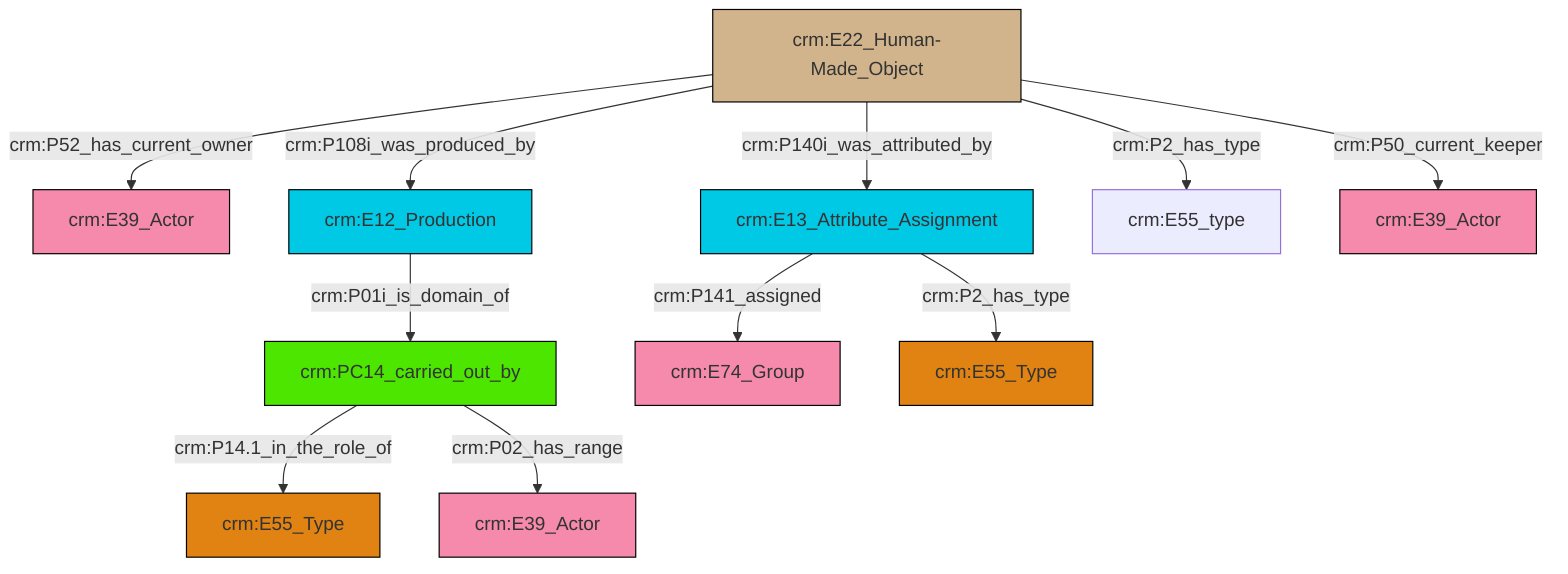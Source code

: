 graph TD
classDef Literal fill:#f2f2f2,stroke:#000000;
classDef CRM_Entity fill:#FFFFFF,stroke:#000000;
classDef Temporal_Entity fill:#00C9E6, stroke:#000000;
classDef Type fill:#E18312, stroke:#000000;
classDef Time-Span fill:#2C9C91, stroke:#000000;
classDef Appellation fill:#FFEB7F, stroke:#000000;
classDef Place fill:#008836, stroke:#000000;
classDef Persistent_Item fill:#B266B2, stroke:#000000;
classDef Conceptual_Object fill:#FFD700, stroke:#000000;
classDef Physical_Thing fill:#D2B48C, stroke:#000000;
classDef Actor fill:#f58aad, stroke:#000000;
classDef PC_Classes fill:#4ce600, stroke:#000000;
classDef Multi fill:#cccccc,stroke:#000000;

2["crm:E22_Human-Made_Object"]:::Physical_Thing -->|crm:P108i_was_produced_by| 3["crm:E12_Production"]:::Temporal_Entity
4["crm:PC14_carried_out_by"]:::PC_Classes -->|crm:P14.1_in_the_role_of| 5["crm:E55_Type"]:::Type
7["crm:E13_Attribute_Assignment"]:::Temporal_Entity -->|crm:P141_assigned| 8["crm:E74_Group"]:::Actor
4["crm:PC14_carried_out_by"]:::PC_Classes -->|crm:P02_has_range| 9["crm:E39_Actor"]:::Actor
7["crm:E13_Attribute_Assignment"]:::Temporal_Entity -->|crm:P2_has_type| 11["crm:E55_Type"]:::Type
2["crm:E22_Human-Made_Object"]:::Physical_Thing -->|crm:P2_has_type| 13["crm:E55_type"]:::Default
3["crm:E12_Production"]:::Temporal_Entity -->|crm:P01i_is_domain_of| 4["crm:PC14_carried_out_by"]:::PC_Classes
2["crm:E22_Human-Made_Object"]:::Physical_Thing -->|crm:P52_has_current_owner| 0["crm:E39_Actor"]:::Actor
2["crm:E22_Human-Made_Object"]:::Physical_Thing -->|crm:P50_current_keeper| 19["crm:E39_Actor"]:::Actor
2["crm:E22_Human-Made_Object"]:::Physical_Thing -->|crm:P140i_was_attributed_by| 7["crm:E13_Attribute_Assignment"]:::Temporal_Entity